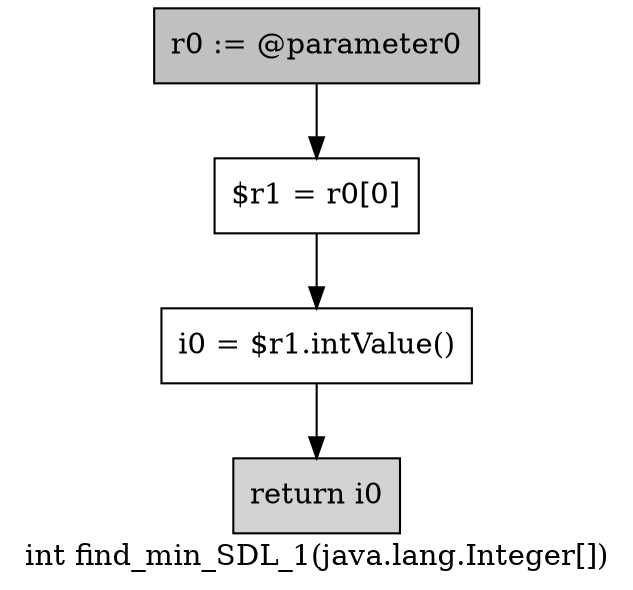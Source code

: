 digraph "int find_min_SDL_1(java.lang.Integer[])" {
    label="int find_min_SDL_1(java.lang.Integer[])";
    node [shape=box];
    "0" [style=filled,fillcolor=gray,label="r0 := @parameter0",];
    "1" [label="$r1 = r0[0]",];
    "0"->"1";
    "2" [label="i0 = $r1.intValue()",];
    "1"->"2";
    "3" [style=filled,fillcolor=lightgray,label="return i0",];
    "2"->"3";
}
